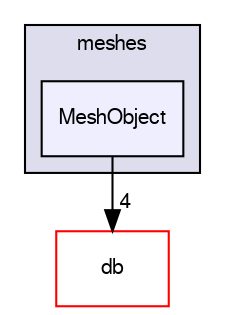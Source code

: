 digraph "src/OpenFOAM/meshes/MeshObject" {
  bgcolor=transparent;
  compound=true
  node [ fontsize="10", fontname="FreeSans"];
  edge [ labelfontsize="10", labelfontname="FreeSans"];
  subgraph clusterdir_aa2423979fb45fc41c393a5db370ab21 {
    graph [ bgcolor="#ddddee", pencolor="black", label="meshes" fontname="FreeSans", fontsize="10", URL="dir_aa2423979fb45fc41c393a5db370ab21.html"]
  dir_eacc4aff89696b3e3ac7cbcde46e9390 [shape=box, label="MeshObject", style="filled", fillcolor="#eeeeff", pencolor="black", URL="dir_eacc4aff89696b3e3ac7cbcde46e9390.html"];
  }
  dir_63c634f7a7cfd679ac26c67fb30fc32f [shape=box label="db" color="red" URL="dir_63c634f7a7cfd679ac26c67fb30fc32f.html"];
  dir_eacc4aff89696b3e3ac7cbcde46e9390->dir_63c634f7a7cfd679ac26c67fb30fc32f [headlabel="4", labeldistance=1.5 headhref="dir_002069_001787.html"];
}
